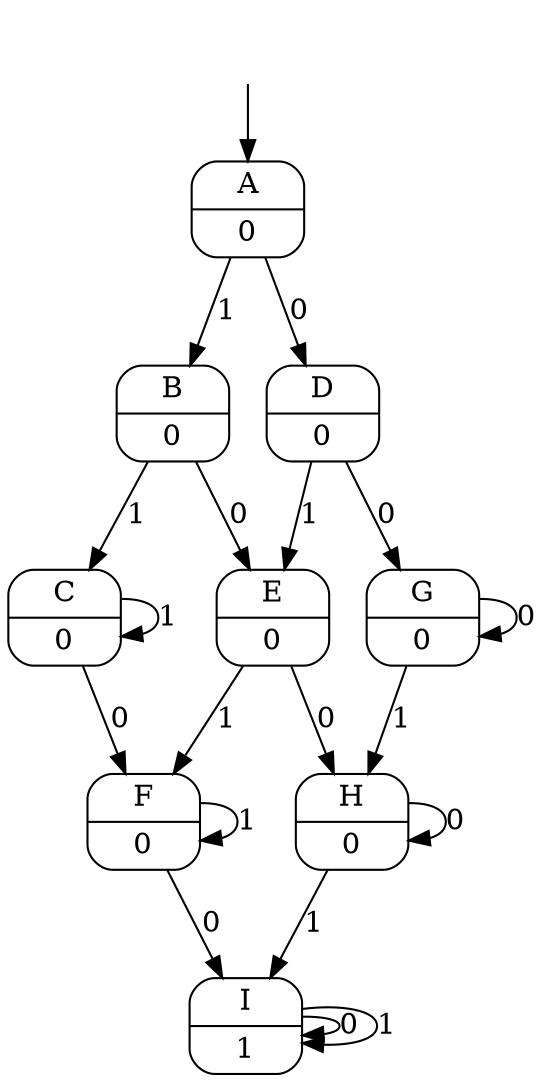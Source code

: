 digraph g {
        __start0 [label="" shape="none"]
        __start0 -> A;

    	A [label="{ A | 0 }" shape="record" style="rounded"]
    	B [label="{ B | 0 }" shape="record" style="rounded"]
    	C [label="{ C | 0 }" shape="record" style="rounded"]
    	D [label="{ D | 0 }" shape="record" style="rounded"]
    	E [label="{ E | 0 }" shape="record" style="rounded"]
    	F [label="{ F | 0 }" shape="record" style="rounded"]
    	G [label="{ G | 0 }" shape="record" style="rounded"]
    	H [label="{ H | 0 }" shape="record" style="rounded"]
    	I [label="{ I | 1 }" shape="record" style="rounded"]


    	A -> D [label="0"]
    	A -> B [label="1"]
    	B -> E [label="0"]
    	B -> C [label="1"]
    	C -> F [label="0"]
    	C -> C [label="1"]
    	D -> G [label="0"]
    	D -> E [label="1"]
    	E -> H [label="0"]
    	E -> F [label="1"]
    	F -> I [label="0"]
    	F -> F [label="1"]
    	G -> G [label="0"]
    	G -> H [label="1"]
    	H -> H [label="0"]
    	H -> I [label="1"]
    	I -> I [label="0"]
    	I -> I [label="1"]

    }
